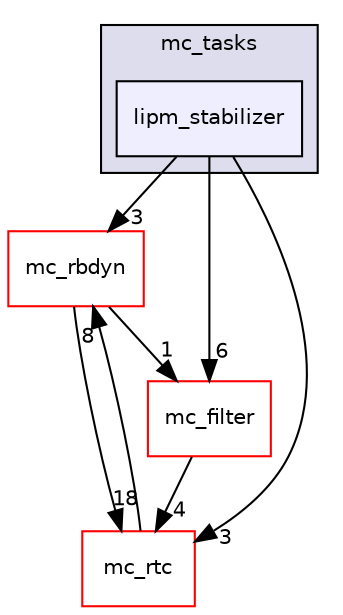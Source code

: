 digraph "include/mc_tasks/lipm_stabilizer" {
  compound=true
  node [ fontsize="10", fontname="Helvetica"];
  edge [ labelfontsize="10", labelfontname="Helvetica"];
  subgraph clusterdir_c5d9ba9e59fcda315855869f4a23a264 {
    graph [ bgcolor="#ddddee", pencolor="black", label="mc_tasks" fontname="Helvetica", fontsize="10", URL="dir_c5d9ba9e59fcda315855869f4a23a264.html"]
  dir_18af6c2952718ac3c6e0c979e92f25ef [shape=box, label="lipm_stabilizer", style="filled", fillcolor="#eeeeff", pencolor="black", URL="dir_18af6c2952718ac3c6e0c979e92f25ef.html"];
  }
  dir_314ec80f2fc36a4630429f4d5408038e [shape=box label="mc_rbdyn" fillcolor="white" style="filled" color="red" URL="dir_314ec80f2fc36a4630429f4d5408038e.html"];
  dir_379a22462e4fb075f5428ea3ff528930 [shape=box label="mc_rtc" fillcolor="white" style="filled" color="red" URL="dir_379a22462e4fb075f5428ea3ff528930.html"];
  dir_81ddcdc3813edc8a5609c37787e58a68 [shape=box label="mc_filter" fillcolor="white" style="filled" color="red" URL="dir_81ddcdc3813edc8a5609c37787e58a68.html"];
  dir_314ec80f2fc36a4630429f4d5408038e->dir_379a22462e4fb075f5428ea3ff528930 [headlabel="18", labeldistance=1.5 headhref="dir_000006_000008.html"];
  dir_314ec80f2fc36a4630429f4d5408038e->dir_81ddcdc3813edc8a5609c37787e58a68 [headlabel="1", labeldistance=1.5 headhref="dir_000006_000020.html"];
  dir_379a22462e4fb075f5428ea3ff528930->dir_314ec80f2fc36a4630429f4d5408038e [headlabel="8", labeldistance=1.5 headhref="dir_000008_000006.html"];
  dir_18af6c2952718ac3c6e0c979e92f25ef->dir_314ec80f2fc36a4630429f4d5408038e [headlabel="3", labeldistance=1.5 headhref="dir_000019_000006.html"];
  dir_18af6c2952718ac3c6e0c979e92f25ef->dir_379a22462e4fb075f5428ea3ff528930 [headlabel="3", labeldistance=1.5 headhref="dir_000019_000008.html"];
  dir_18af6c2952718ac3c6e0c979e92f25ef->dir_81ddcdc3813edc8a5609c37787e58a68 [headlabel="6", labeldistance=1.5 headhref="dir_000019_000020.html"];
  dir_81ddcdc3813edc8a5609c37787e58a68->dir_379a22462e4fb075f5428ea3ff528930 [headlabel="4", labeldistance=1.5 headhref="dir_000020_000008.html"];
}
